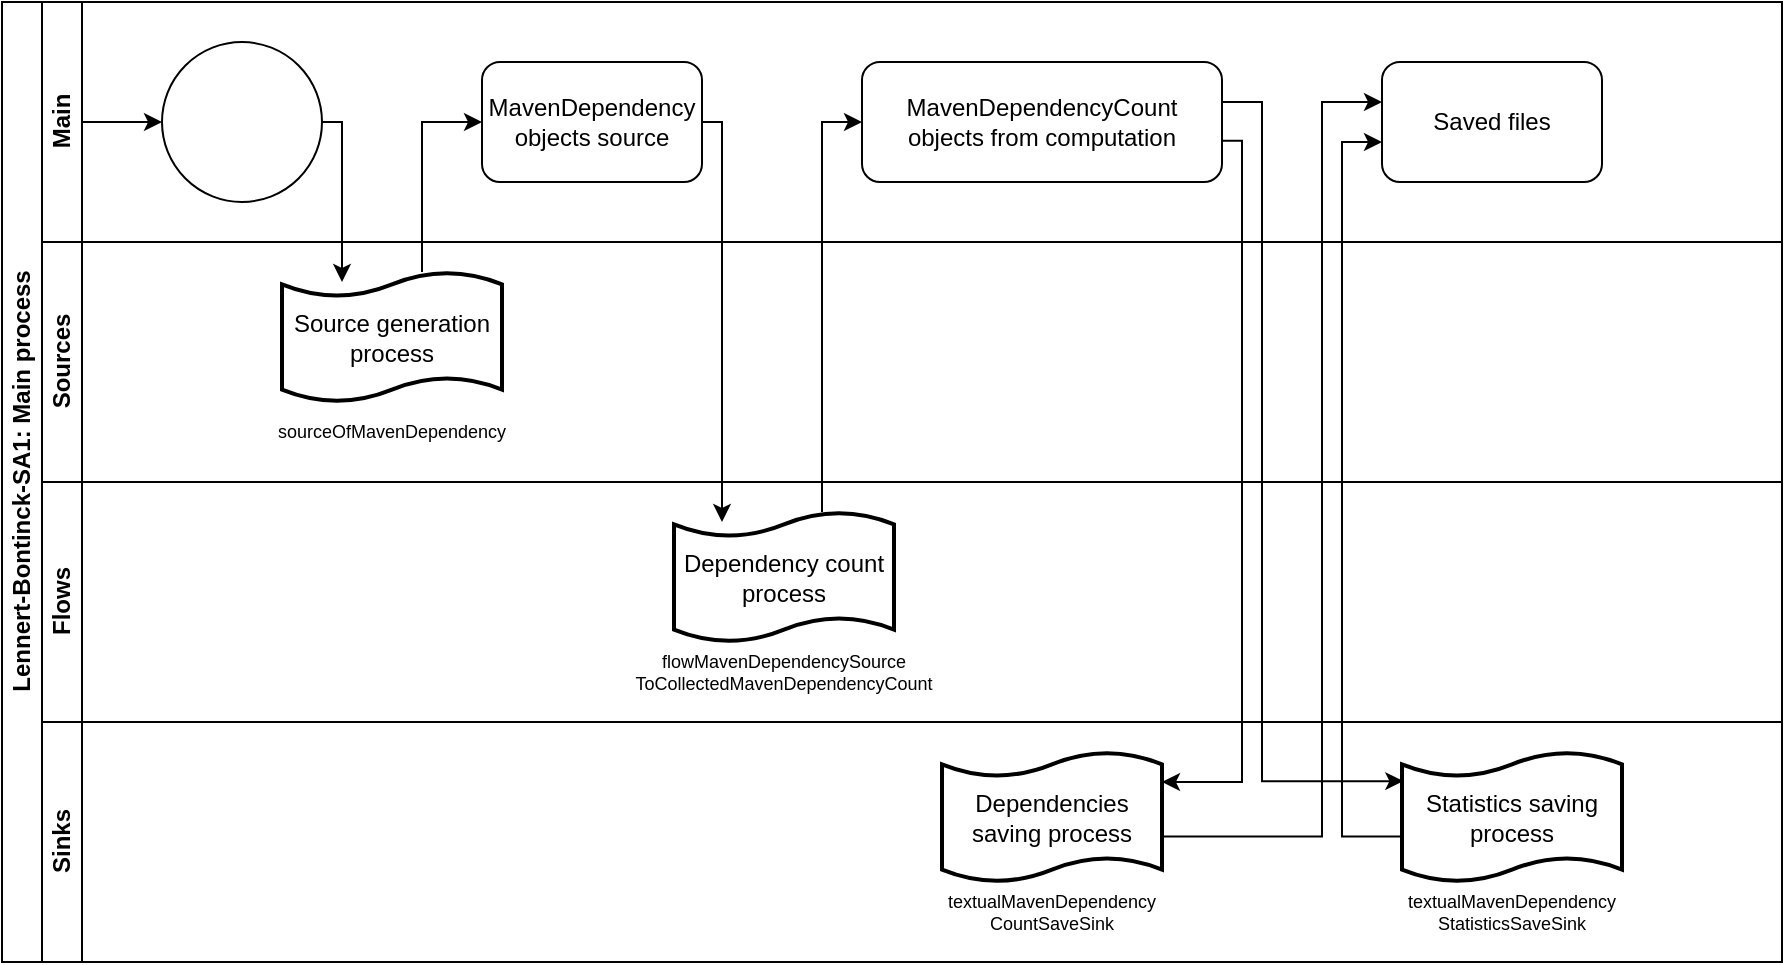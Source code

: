 <mxfile version="14.9.0" type="device"><diagram id="prtHgNgQTEPvFCAcTncT" name="Page-1"><mxGraphModel dx="1186" dy="764" grid="1" gridSize="10" guides="1" tooltips="1" connect="1" arrows="1" fold="1" page="1" pageScale="1" pageWidth="827" pageHeight="1169" math="0" shadow="0"><root><mxCell id="0"/><mxCell id="1" parent="0"/><mxCell id="dNxyNK7c78bLwvsdeMH5-19" value="Lennert-Bontinck-SA1: Main process" style="swimlane;html=1;childLayout=stackLayout;resizeParent=1;resizeParentMax=0;horizontal=0;startSize=20;horizontalStack=0;" parent="1" vertex="1"><mxGeometry x="60" y="80" width="890" height="480" as="geometry"/></mxCell><mxCell id="dNxyNK7c78bLwvsdeMH5-20" value="Main" style="swimlane;html=1;startSize=20;horizontal=0;" parent="dNxyNK7c78bLwvsdeMH5-19" vertex="1"><mxGeometry x="20" width="870" height="120" as="geometry"/></mxCell><mxCell id="BxgRm24vmg1t6GPnP6DU-6" value="MavenDependency objects source" style="rounded=1;whiteSpace=wrap;html=1;" parent="dNxyNK7c78bLwvsdeMH5-20" vertex="1"><mxGeometry x="220" y="30" width="110" height="60" as="geometry"/></mxCell><mxCell id="BxgRm24vmg1t6GPnP6DU-11" value="MavenDependencyCount&lt;br&gt;objects from computation" style="rounded=1;whiteSpace=wrap;html=1;" parent="dNxyNK7c78bLwvsdeMH5-20" vertex="1"><mxGeometry x="410" y="30" width="180" height="60" as="geometry"/></mxCell><mxCell id="BxgRm24vmg1t6GPnP6DU-17" value="" style="ellipse;whiteSpace=wrap;html=1;aspect=fixed;fontSize=9;" parent="dNxyNK7c78bLwvsdeMH5-20" vertex="1"><mxGeometry x="60" y="20" width="80" height="80" as="geometry"/></mxCell><mxCell id="BxgRm24vmg1t6GPnP6DU-18" value="" style="endArrow=classic;html=1;fontSize=9;entryX=0;entryY=0.5;entryDx=0;entryDy=0;" parent="dNxyNK7c78bLwvsdeMH5-20" target="BxgRm24vmg1t6GPnP6DU-17" edge="1"><mxGeometry width="50" height="50" relative="1" as="geometry"><mxPoint x="20" y="60" as="sourcePoint"/><mxPoint x="320" y="200" as="targetPoint"/></mxGeometry></mxCell><mxCell id="BxgRm24vmg1t6GPnP6DU-31" value="Saved files" style="rounded=1;whiteSpace=wrap;html=1;" parent="dNxyNK7c78bLwvsdeMH5-20" vertex="1"><mxGeometry x="670" y="30" width="110" height="60" as="geometry"/></mxCell><mxCell id="dNxyNK7c78bLwvsdeMH5-21" value="Sources" style="swimlane;html=1;startSize=20;horizontal=0;" parent="dNxyNK7c78bLwvsdeMH5-19" vertex="1"><mxGeometry x="20" y="120" width="870" height="120" as="geometry"><mxRectangle x="20" y="120" width="430" height="20" as="alternateBounds"/></mxGeometry></mxCell><mxCell id="BxgRm24vmg1t6GPnP6DU-8" value="Source generation process" style="shape=tape;whiteSpace=wrap;html=1;strokeWidth=2;size=0.19" parent="dNxyNK7c78bLwvsdeMH5-21" vertex="1"><mxGeometry x="120" y="15" width="110" height="65" as="geometry"/></mxCell><mxCell id="BxgRm24vmg1t6GPnP6DU-24" value="sourceOfMavenDependency" style="text;html=1;strokeColor=none;fillColor=none;align=center;verticalAlign=middle;whiteSpace=wrap;rounded=0;fontSize=9;" parent="dNxyNK7c78bLwvsdeMH5-21" vertex="1"><mxGeometry x="155" y="85" width="40" height="20" as="geometry"/></mxCell><mxCell id="dNxyNK7c78bLwvsdeMH5-22" value="Flows" style="swimlane;html=1;startSize=20;horizontal=0;" parent="dNxyNK7c78bLwvsdeMH5-19" vertex="1"><mxGeometry x="20" y="240" width="870" height="120" as="geometry"/></mxCell><mxCell id="BxgRm24vmg1t6GPnP6DU-26" value="Dependency count process" style="shape=tape;whiteSpace=wrap;html=1;strokeWidth=2;size=0.19" parent="dNxyNK7c78bLwvsdeMH5-22" vertex="1"><mxGeometry x="316" y="15" width="110" height="65" as="geometry"/></mxCell><mxCell id="BxgRm24vmg1t6GPnP6DU-27" value="flowMavenDependencySource&lt;br&gt;ToCollectedMavenDependencyCount" style="text;html=1;strokeColor=none;fillColor=none;align=center;verticalAlign=middle;whiteSpace=wrap;rounded=0;fontSize=9;" parent="dNxyNK7c78bLwvsdeMH5-22" vertex="1"><mxGeometry x="351" y="85" width="40" height="20" as="geometry"/></mxCell><mxCell id="-RoXgxEHuLymci5_Zufy-8" style="edgeStyle=orthogonalEdgeStyle;rounded=0;orthogonalLoop=1;jettySize=auto;html=1;exitX=0.999;exitY=0.656;exitDx=0;exitDy=0;exitPerimeter=0;" edge="1" parent="dNxyNK7c78bLwvsdeMH5-19" source="BxgRm24vmg1t6GPnP6DU-11" target="BxgRm24vmg1t6GPnP6DU-40"><mxGeometry relative="1" as="geometry"><mxPoint x="620" y="60" as="sourcePoint"/><mxPoint x="579" y="390" as="targetPoint"/><Array as="points"><mxPoint x="620" y="69"/><mxPoint x="620" y="390"/></Array></mxGeometry></mxCell><mxCell id="BxgRm24vmg1t6GPnP6DU-5" value="Sinks" style="swimlane;html=1;startSize=20;horizontal=0;" parent="dNxyNK7c78bLwvsdeMH5-19" vertex="1"><mxGeometry x="20" y="360" width="870" height="120" as="geometry"/></mxCell><mxCell id="BxgRm24vmg1t6GPnP6DU-33" value="Statistics saving process" style="shape=tape;whiteSpace=wrap;html=1;strokeWidth=2;size=0.19" parent="BxgRm24vmg1t6GPnP6DU-5" vertex="1"><mxGeometry x="680" y="15" width="110" height="65" as="geometry"/></mxCell><mxCell id="BxgRm24vmg1t6GPnP6DU-34" value="textualMavenDependency&lt;br&gt;StatisticsSaveSink" style="text;html=1;strokeColor=none;fillColor=none;align=center;verticalAlign=middle;whiteSpace=wrap;rounded=0;fontSize=9;" parent="BxgRm24vmg1t6GPnP6DU-5" vertex="1"><mxGeometry x="715" y="85" width="40" height="20" as="geometry"/></mxCell><mxCell id="BxgRm24vmg1t6GPnP6DU-40" value="Dependencies saving process" style="shape=tape;whiteSpace=wrap;html=1;strokeWidth=2;size=0.19" parent="BxgRm24vmg1t6GPnP6DU-5" vertex="1"><mxGeometry x="450" y="15" width="110" height="65" as="geometry"/></mxCell><mxCell id="BxgRm24vmg1t6GPnP6DU-41" value="textualMavenDependency&lt;br&gt;CountSaveSink" style="text;html=1;strokeColor=none;fillColor=none;align=center;verticalAlign=middle;whiteSpace=wrap;rounded=0;fontSize=9;" parent="BxgRm24vmg1t6GPnP6DU-5" vertex="1"><mxGeometry x="485" y="85" width="40" height="20" as="geometry"/></mxCell><mxCell id="-RoXgxEHuLymci5_Zufy-3" style="edgeStyle=orthogonalEdgeStyle;rounded=0;orthogonalLoop=1;jettySize=auto;html=1;" edge="1" parent="dNxyNK7c78bLwvsdeMH5-19" source="BxgRm24vmg1t6GPnP6DU-17"><mxGeometry relative="1" as="geometry"><mxPoint x="170" y="140" as="targetPoint"/><Array as="points"><mxPoint x="170" y="60"/></Array></mxGeometry></mxCell><mxCell id="-RoXgxEHuLymci5_Zufy-4" style="edgeStyle=orthogonalEdgeStyle;rounded=0;orthogonalLoop=1;jettySize=auto;html=1;entryX=0;entryY=0.5;entryDx=0;entryDy=0;" edge="1" parent="dNxyNK7c78bLwvsdeMH5-19" source="BxgRm24vmg1t6GPnP6DU-8" target="BxgRm24vmg1t6GPnP6DU-6"><mxGeometry relative="1" as="geometry"><Array as="points"><mxPoint x="210" y="60"/></Array></mxGeometry></mxCell><mxCell id="-RoXgxEHuLymci5_Zufy-5" style="edgeStyle=orthogonalEdgeStyle;rounded=0;orthogonalLoop=1;jettySize=auto;html=1;" edge="1" parent="dNxyNK7c78bLwvsdeMH5-19" source="BxgRm24vmg1t6GPnP6DU-6"><mxGeometry relative="1" as="geometry"><mxPoint x="360" y="260" as="targetPoint"/><Array as="points"><mxPoint x="360" y="60"/></Array></mxGeometry></mxCell><mxCell id="-RoXgxEHuLymci5_Zufy-7" style="edgeStyle=orthogonalEdgeStyle;rounded=0;orthogonalLoop=1;jettySize=auto;html=1;entryX=0;entryY=0.5;entryDx=0;entryDy=0;" edge="1" parent="dNxyNK7c78bLwvsdeMH5-19" source="BxgRm24vmg1t6GPnP6DU-26" target="BxgRm24vmg1t6GPnP6DU-11"><mxGeometry relative="1" as="geometry"><Array as="points"><mxPoint x="410" y="60"/></Array></mxGeometry></mxCell><mxCell id="-RoXgxEHuLymci5_Zufy-9" style="edgeStyle=orthogonalEdgeStyle;rounded=0;orthogonalLoop=1;jettySize=auto;html=1;exitX=1;exitY=0.25;exitDx=0;exitDy=0;entryX=0.006;entryY=0.224;entryDx=0;entryDy=0;entryPerimeter=0;" edge="1" parent="dNxyNK7c78bLwvsdeMH5-19" source="BxgRm24vmg1t6GPnP6DU-11" target="BxgRm24vmg1t6GPnP6DU-33"><mxGeometry relative="1" as="geometry"><Array as="points"><mxPoint x="610" y="50"/><mxPoint x="630" y="50"/><mxPoint x="630" y="390"/></Array></mxGeometry></mxCell><mxCell id="-RoXgxEHuLymci5_Zufy-10" style="edgeStyle=orthogonalEdgeStyle;rounded=0;orthogonalLoop=1;jettySize=auto;html=1;exitX=1;exitY=0.65;exitDx=0;exitDy=0;exitPerimeter=0;" edge="1" parent="dNxyNK7c78bLwvsdeMH5-19" source="BxgRm24vmg1t6GPnP6DU-40" target="BxgRm24vmg1t6GPnP6DU-31"><mxGeometry relative="1" as="geometry"><Array as="points"><mxPoint x="660" y="417"/><mxPoint x="660" y="50"/></Array></mxGeometry></mxCell><mxCell id="-RoXgxEHuLymci5_Zufy-11" style="edgeStyle=orthogonalEdgeStyle;rounded=0;orthogonalLoop=1;jettySize=auto;html=1;exitX=0;exitY=0.65;exitDx=0;exitDy=0;exitPerimeter=0;" edge="1" parent="dNxyNK7c78bLwvsdeMH5-19" source="BxgRm24vmg1t6GPnP6DU-33" target="BxgRm24vmg1t6GPnP6DU-31"><mxGeometry relative="1" as="geometry"><Array as="points"><mxPoint x="670" y="417"/><mxPoint x="670" y="70"/></Array></mxGeometry></mxCell></root></mxGraphModel></diagram></mxfile>